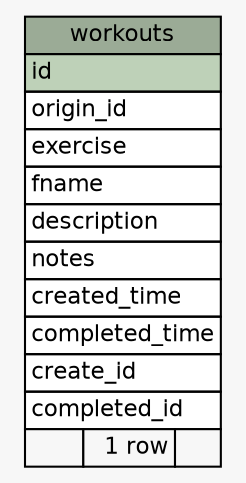 // dot 2.42.3 on Mac OS X 10.15.4
// SchemaSpy rev 590
digraph "workouts" {
  graph [
    rankdir="RL"
    bgcolor="#f7f7f7"
    nodesep="0.18"
    ranksep="0.46"
    fontname="Helvetica"
    fontsize="11"
  ];
  node [
    fontname="Helvetica"
    fontsize="11"
    shape="plaintext"
  ];
  edge [
    arrowsize="0.8"
  ];
  "workouts" [
    label=<
    <TABLE BORDER="0" CELLBORDER="1" CELLSPACING="0" BGCOLOR="#ffffff">
      <TR><TD COLSPAN="3" BGCOLOR="#9bab96" ALIGN="CENTER">workouts</TD></TR>
      <TR><TD PORT="id" COLSPAN="3" BGCOLOR="#bed1b8" ALIGN="LEFT">id</TD></TR>
      <TR><TD PORT="origin_id" COLSPAN="3" ALIGN="LEFT">origin_id</TD></TR>
      <TR><TD PORT="exercise" COLSPAN="3" ALIGN="LEFT">exercise</TD></TR>
      <TR><TD PORT="fname" COLSPAN="3" ALIGN="LEFT">fname</TD></TR>
      <TR><TD PORT="description" COLSPAN="3" ALIGN="LEFT">description</TD></TR>
      <TR><TD PORT="notes" COLSPAN="3" ALIGN="LEFT">notes</TD></TR>
      <TR><TD PORT="created_time" COLSPAN="3" ALIGN="LEFT">created_time</TD></TR>
      <TR><TD PORT="completed_time" COLSPAN="3" ALIGN="LEFT">completed_time</TD></TR>
      <TR><TD PORT="create_id" COLSPAN="3" ALIGN="LEFT">create_id</TD></TR>
      <TR><TD PORT="completed_id" COLSPAN="3" ALIGN="LEFT">completed_id</TD></TR>
      <TR><TD ALIGN="LEFT" BGCOLOR="#f7f7f7">  </TD><TD ALIGN="RIGHT" BGCOLOR="#f7f7f7">1 row</TD><TD ALIGN="RIGHT" BGCOLOR="#f7f7f7">  </TD></TR>
    </TABLE>>
    URL="tables/workouts.html"
    tooltip="workouts"
  ];
}
